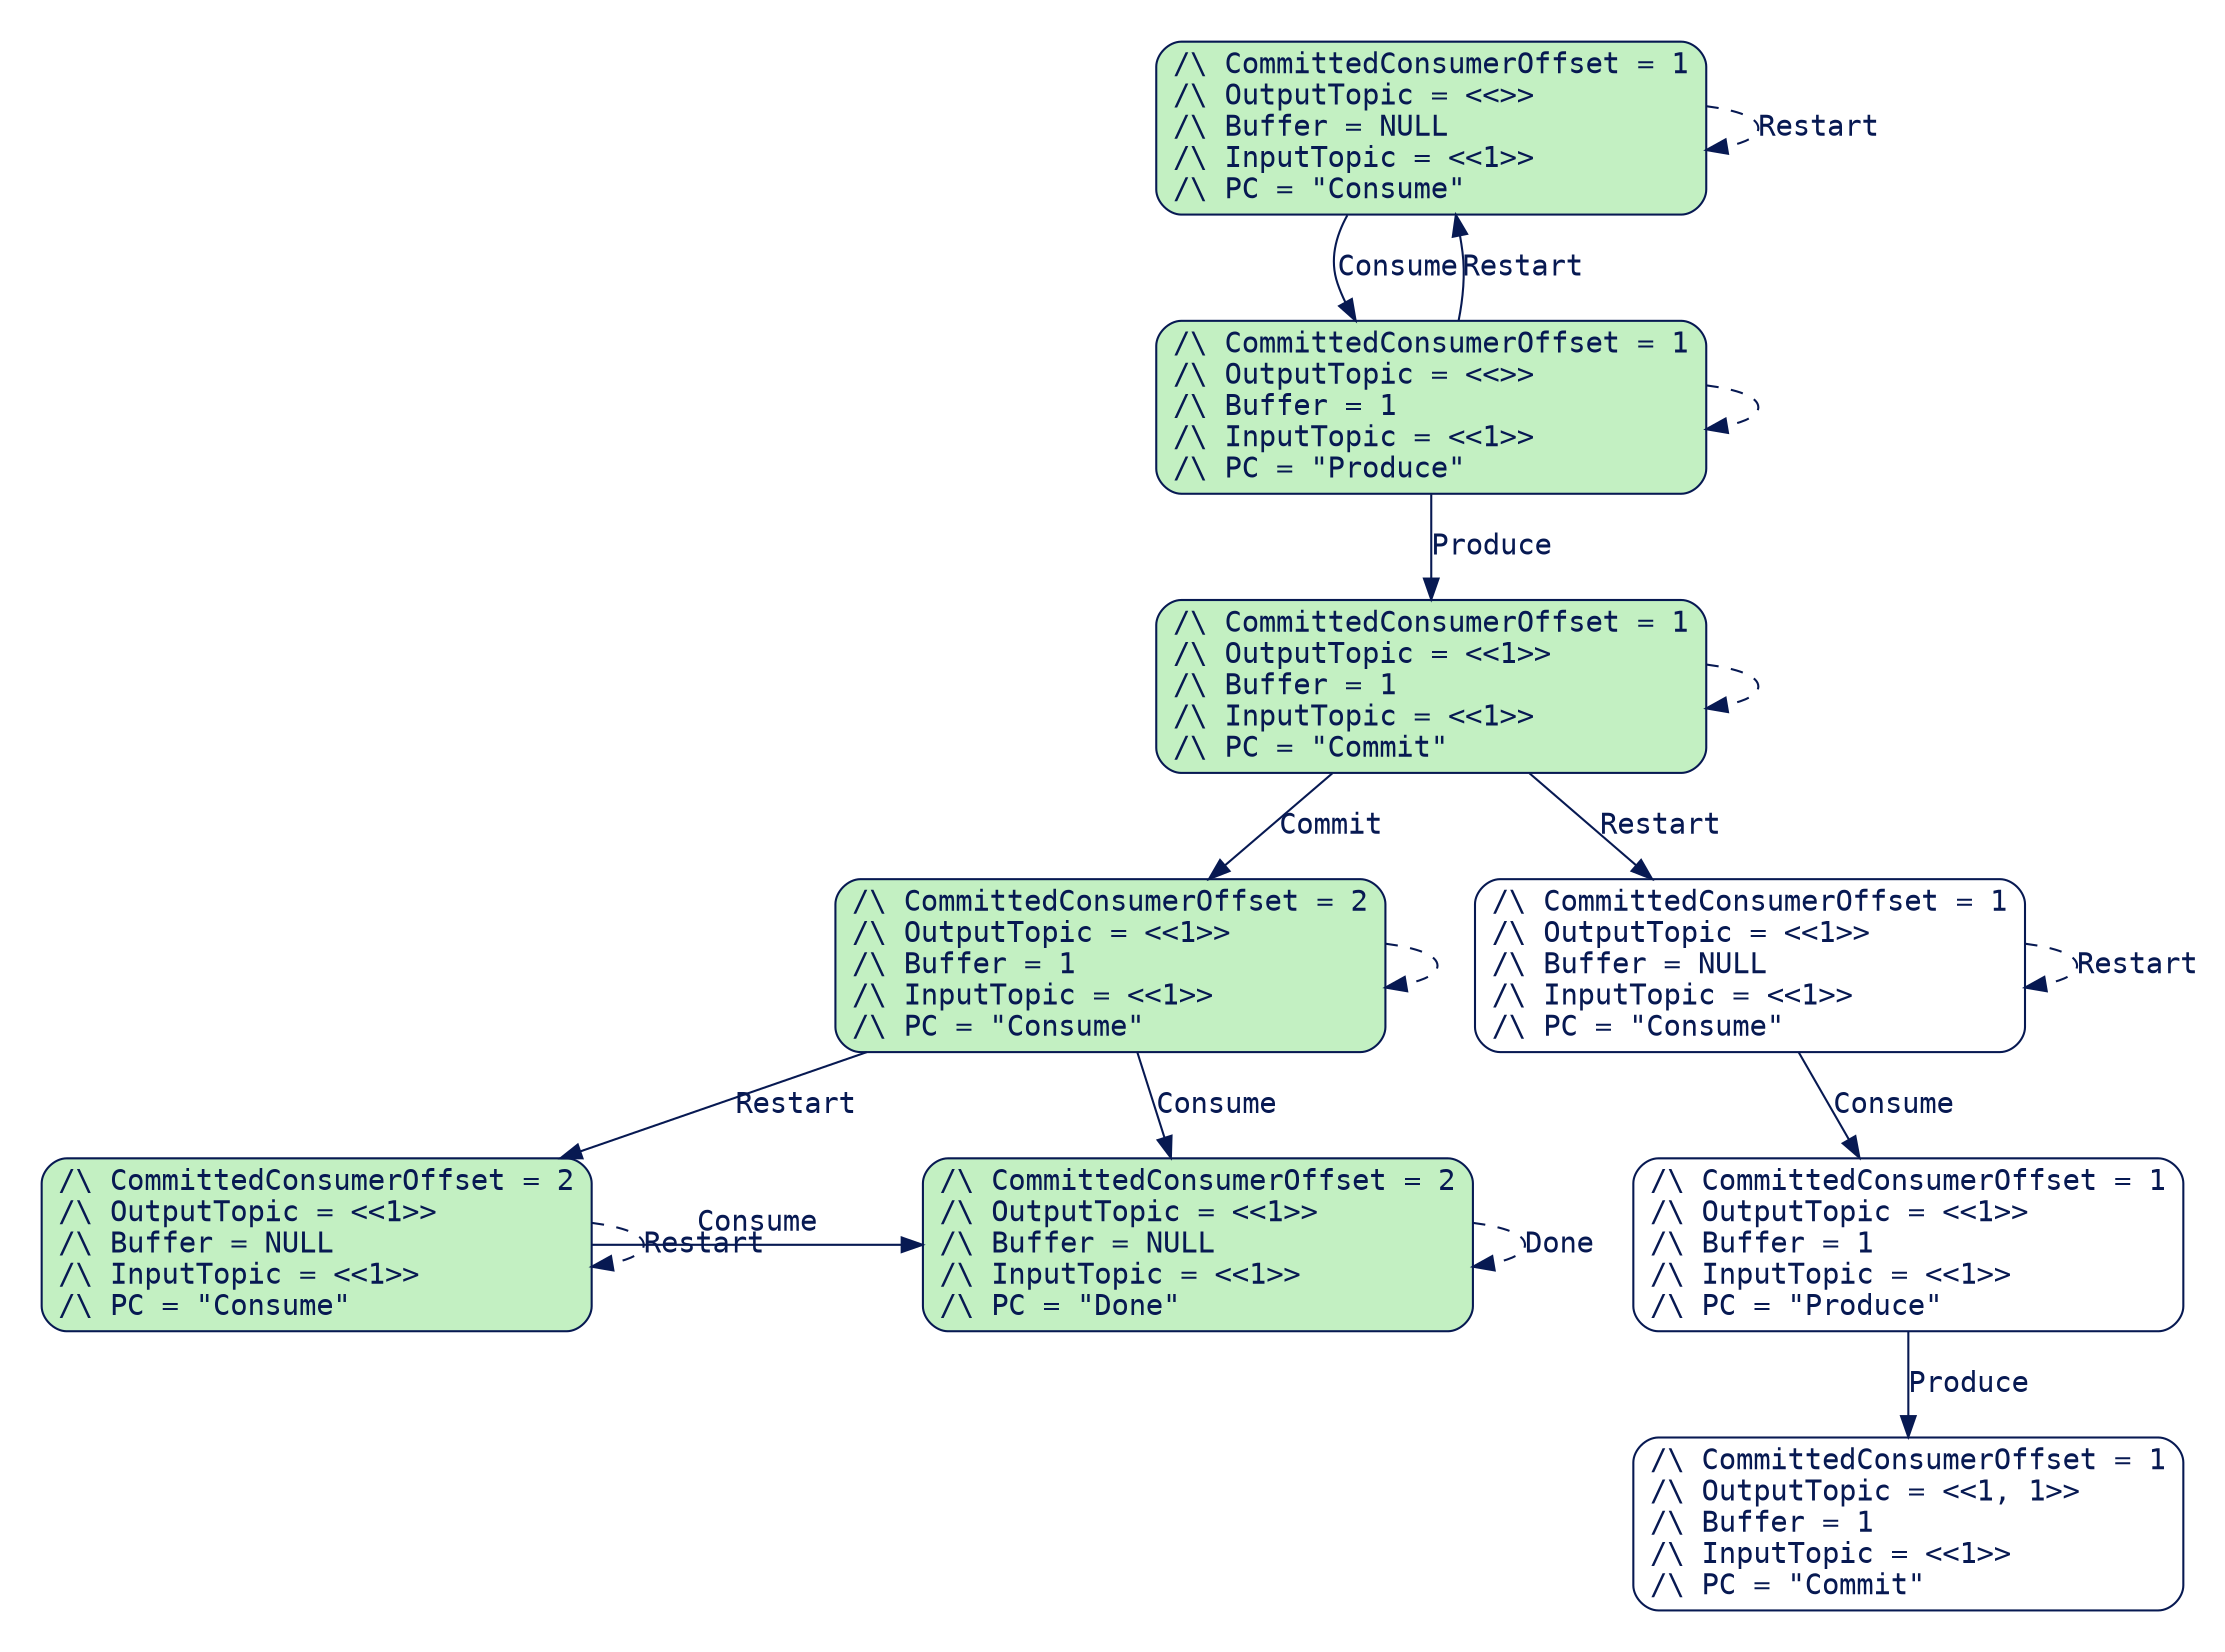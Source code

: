 strict digraph DiskGraph {
node [ fillcolor = "white", style = "filled,rounded", fontcolor = "#071952", fontname = Monospace, fontsize="14", color = "#071952", shape = box, labeljust = l ];
color = "#071952";
edge [ color = "#071952", fontname = Monospace, fontcolor = "#071952", fontsize="14" ];
nodesep=0.35;
subgraph cluster_graph {
color="white";
-4209210642536156833 [label="/\\ CommittedConsumerOffset = 1\l/\\ OutputTopic = <<>>\l/\\ Buffer = NULL\l/\\ InputTopic = <<1>>\l/\\ PC = \"Consume\"\l", fillcolor = "#C3F0C2"]
-4209210642536156833 -> -7274732703246753920 [label="Consume"];
-7274732703246753920 [label="/\\ CommittedConsumerOffset = 1\l/\\ OutputTopic = <<>>\l/\\ Buffer = 1\l/\\ InputTopic = <<1>>\l/\\ PC = \"Produce\"\l", fillcolor = "#C3F0C2"];
-4209210642536156833 -> -4209210642536156833 [label="Restart\l"];
-4209210642536156833 -> -4209210642536156833 [style="dashed"];
-7274732703246753920 -> -7686736738627687598 [label="Produce\l"];
-7686736738627687598 [label="/\\ CommittedConsumerOffset = 1\l/\\ OutputTopic = <<1>>\l/\\ Buffer = 1\l/\\ InputTopic = <<1>>\l/\\ PC = \"Commit\"\l", fillcolor = "#C3F0C2"];
-7274732703246753920 -> -4209210642536156833 [label="Restart\l"];
-7274732703246753920 -> -7274732703246753920 [style="dashed"];
-7686736738627687598 -> -1398723161672350791 [label="Commit\l"];
-1398723161672350791 [label="/\\ CommittedConsumerOffset = 2\l/\\ OutputTopic = <<1>>\l/\\ Buffer = 1\l/\\ InputTopic = <<1>>\l/\\ PC = \"Consume\"\l", fillcolor = "#C3F0C2"];
-7686736738627687598 -> 6157222611356596522 [label="Restart"];
6157222611356596522 [label="/\\ CommittedConsumerOffset = 1\l/\\ OutputTopic = <<1>>\l/\\ Buffer = NULL\l/\\ InputTopic = <<1>>\l/\\ PC = \"Consume\"\l"];
-7686736738627687598 -> -7686736738627687598 [style="dashed"];
-1398723161672350791 -> -8575797410258990000 [label="Consume"];
-8575797410258990000 [label="/\\ CommittedConsumerOffset = 2\l/\\ OutputTopic = <<1>>\l/\\ Buffer = NULL\l/\\ InputTopic = <<1>>\l/\\ PC = \"Done\"\l", fillcolor = "#C3F0C2"];
-1398723161672350791 -> -4617909633041675135 [label="Restart"];
-4617909633041675135 [label="/\\ CommittedConsumerOffset = 2\l/\\ OutputTopic = <<1>>\l/\\ Buffer = NULL\l/\\ InputTopic = <<1>>\l/\\ PC = \"Consume\"\l", fillcolor = "#C3F0C2"];
-1398723161672350791 -> -1398723161672350791 [style="dashed"];
6157222611356596522 -> 859568817870755829 [label="Consume\l"];
859568817870755829 [label="/\\ CommittedConsumerOffset = 1\l/\\ OutputTopic = <<1>>\l/\\ Buffer = 1\l/\\ InputTopic = <<1>>\l/\\ PC = \"Produce\"\l"];
6157222611356596522 -> 6157222611356596522 [label="Restart\l"];
6157222611356596522 -> 6157222611356596522 [style="dashed"];
-8575797410258990000 -> -8575797410258990000 [label="Done\l"];
-8575797410258990000 -> -8575797410258990000 [style="dashed"];
-4617909633041675135 -> -8575797410258990000 [label="Consume\l"];
-4617909633041675135 -> -4617909633041675135 [label="Restart\l"];
-4617909633041675135 -> -4617909633041675135 [style="dashed"];
859568817870755829 -> 1885393143405268392 [label="Produce\l"];
1885393143405268392 [label="/\\ CommittedConsumerOffset = 1\l/\\ OutputTopic = <<1, 1>>\l/\\ Buffer = 1\l/\\ InputTopic = <<1>>\l/\\ PC = \"Commit\"\l"];
{rank = same; -4209210642536156833;}
{rank = same; -7274732703246753920;}
{rank = same; -7686736738627687598;}
{rank = same; -1398723161672350791;6157222611356596522;}
{rank = same; -8575797410258990000;859568817870755829;-4617909633041675135;}
}
}